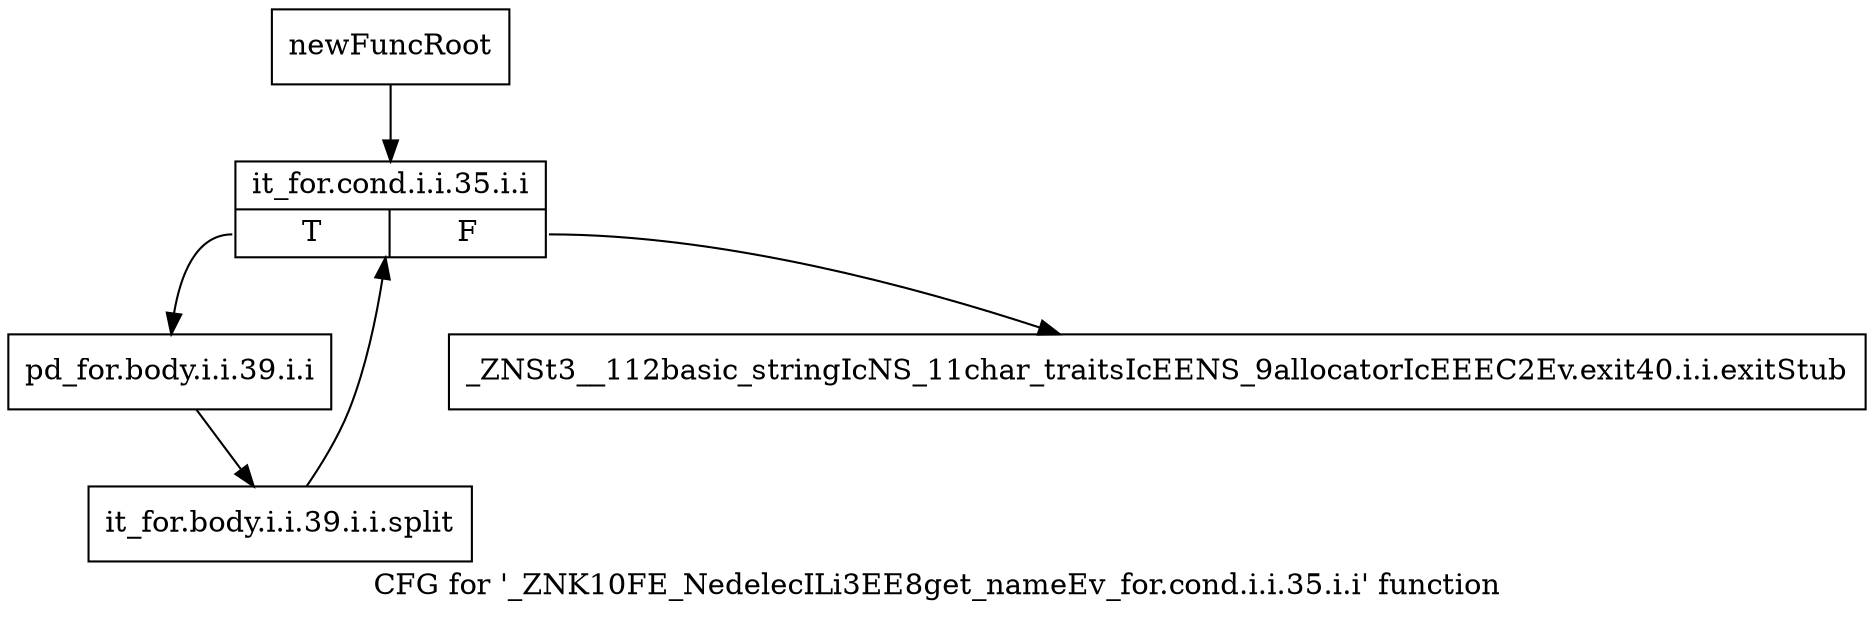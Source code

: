 digraph "CFG for '_ZNK10FE_NedelecILi3EE8get_nameEv_for.cond.i.i.35.i.i' function" {
	label="CFG for '_ZNK10FE_NedelecILi3EE8get_nameEv_for.cond.i.i.35.i.i' function";

	Node0x90ce770 [shape=record,label="{newFuncRoot}"];
	Node0x90ce770 -> Node0x90ce810;
	Node0x90ce7c0 [shape=record,label="{_ZNSt3__112basic_stringIcNS_11char_traitsIcEENS_9allocatorIcEEEC2Ev.exit40.i.i.exitStub}"];
	Node0x90ce810 [shape=record,label="{it_for.cond.i.i.35.i.i|{<s0>T|<s1>F}}"];
	Node0x90ce810:s0 -> Node0x90ce860;
	Node0x90ce810:s1 -> Node0x90ce7c0;
	Node0x90ce860 [shape=record,label="{pd_for.body.i.i.39.i.i}"];
	Node0x90ce860 -> Node0xc5b2060;
	Node0xc5b2060 [shape=record,label="{it_for.body.i.i.39.i.i.split}"];
	Node0xc5b2060 -> Node0x90ce810;
}
